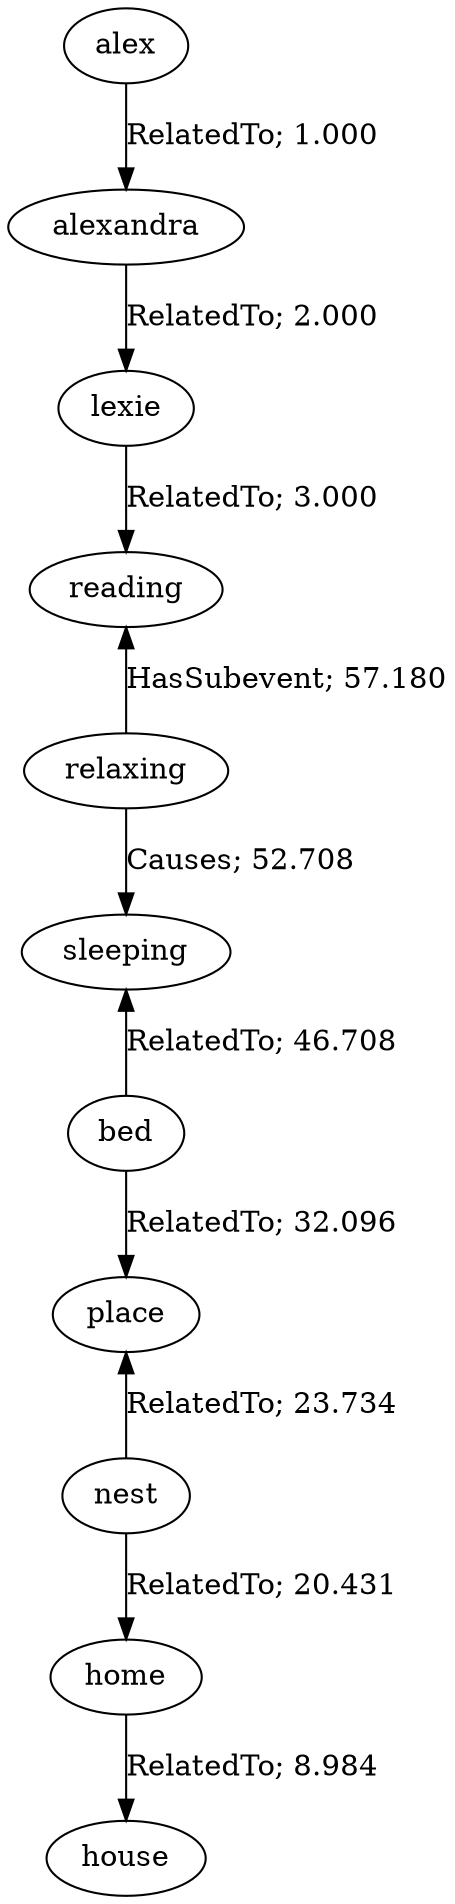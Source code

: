 // The path the concepts from "alex" to "house".Path Length: 10; Weight Sum: 247.8402007891793; Average Weight: 24.78402007891793
digraph "4_a---alex-house---PLen10_WSum247.840_WAvg24.784" {
	0 [label=alex]
	1 [label=alexandra]
	2 [label=lexie]
	3 [label=reading]
	4 [label=relaxing]
	5 [label=sleeping]
	6 [label=bed]
	7 [label=place]
	8 [label=nest]
	9 [label=home]
	10 [label=house]
	0 -> 1 [label="RelatedTo; 1.000" dir=forward weight=1.000]
	1 -> 2 [label="RelatedTo; 2.000" dir=forward weight=2.000]
	2 -> 3 [label="RelatedTo; 3.000" dir=forward weight=3.000]
	3 -> 4 [label="HasSubevent; 57.180" dir=back weight=57.180]
	4 -> 5 [label="Causes; 52.708" dir=forward weight=52.708]
	5 -> 6 [label="RelatedTo; 46.708" dir=back weight=46.708]
	6 -> 7 [label="RelatedTo; 32.096" dir=forward weight=32.096]
	7 -> 8 [label="RelatedTo; 23.734" dir=back weight=23.734]
	8 -> 9 [label="RelatedTo; 20.431" dir=forward weight=20.431]
	9 -> 10 [label="RelatedTo; 8.984" dir=forward weight=8.984]
}
